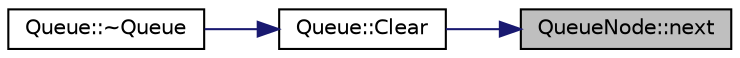 digraph "QueueNode::next"
{
 // LATEX_PDF_SIZE
  bgcolor="transparent";
  edge [fontname="Helvetica",fontsize="10",labelfontname="Helvetica",labelfontsize="10"];
  node [fontname="Helvetica",fontsize="10",shape=record];
  rankdir="RL";
  Node1 [label="QueueNode::next",height=0.2,width=0.4,color="black", fillcolor="grey75", style="filled", fontcolor="black",tooltip=" "];
  Node1 -> Node2 [dir="back",color="midnightblue",fontsize="10",style="solid",fontname="Helvetica"];
  Node2 [label="Queue::Clear",height=0.2,width=0.4,color="black",URL="$classQueue.html#acfdd5f9f7e936ca30dcf877370ef9510",tooltip=" "];
  Node2 -> Node3 [dir="back",color="midnightblue",fontsize="10",style="solid",fontname="Helvetica"];
  Node3 [label="Queue::~Queue",height=0.2,width=0.4,color="black",URL="$classQueue.html#a49fe82adb8dc2fb62ab53876a6933d0f",tooltip=" "];
}
